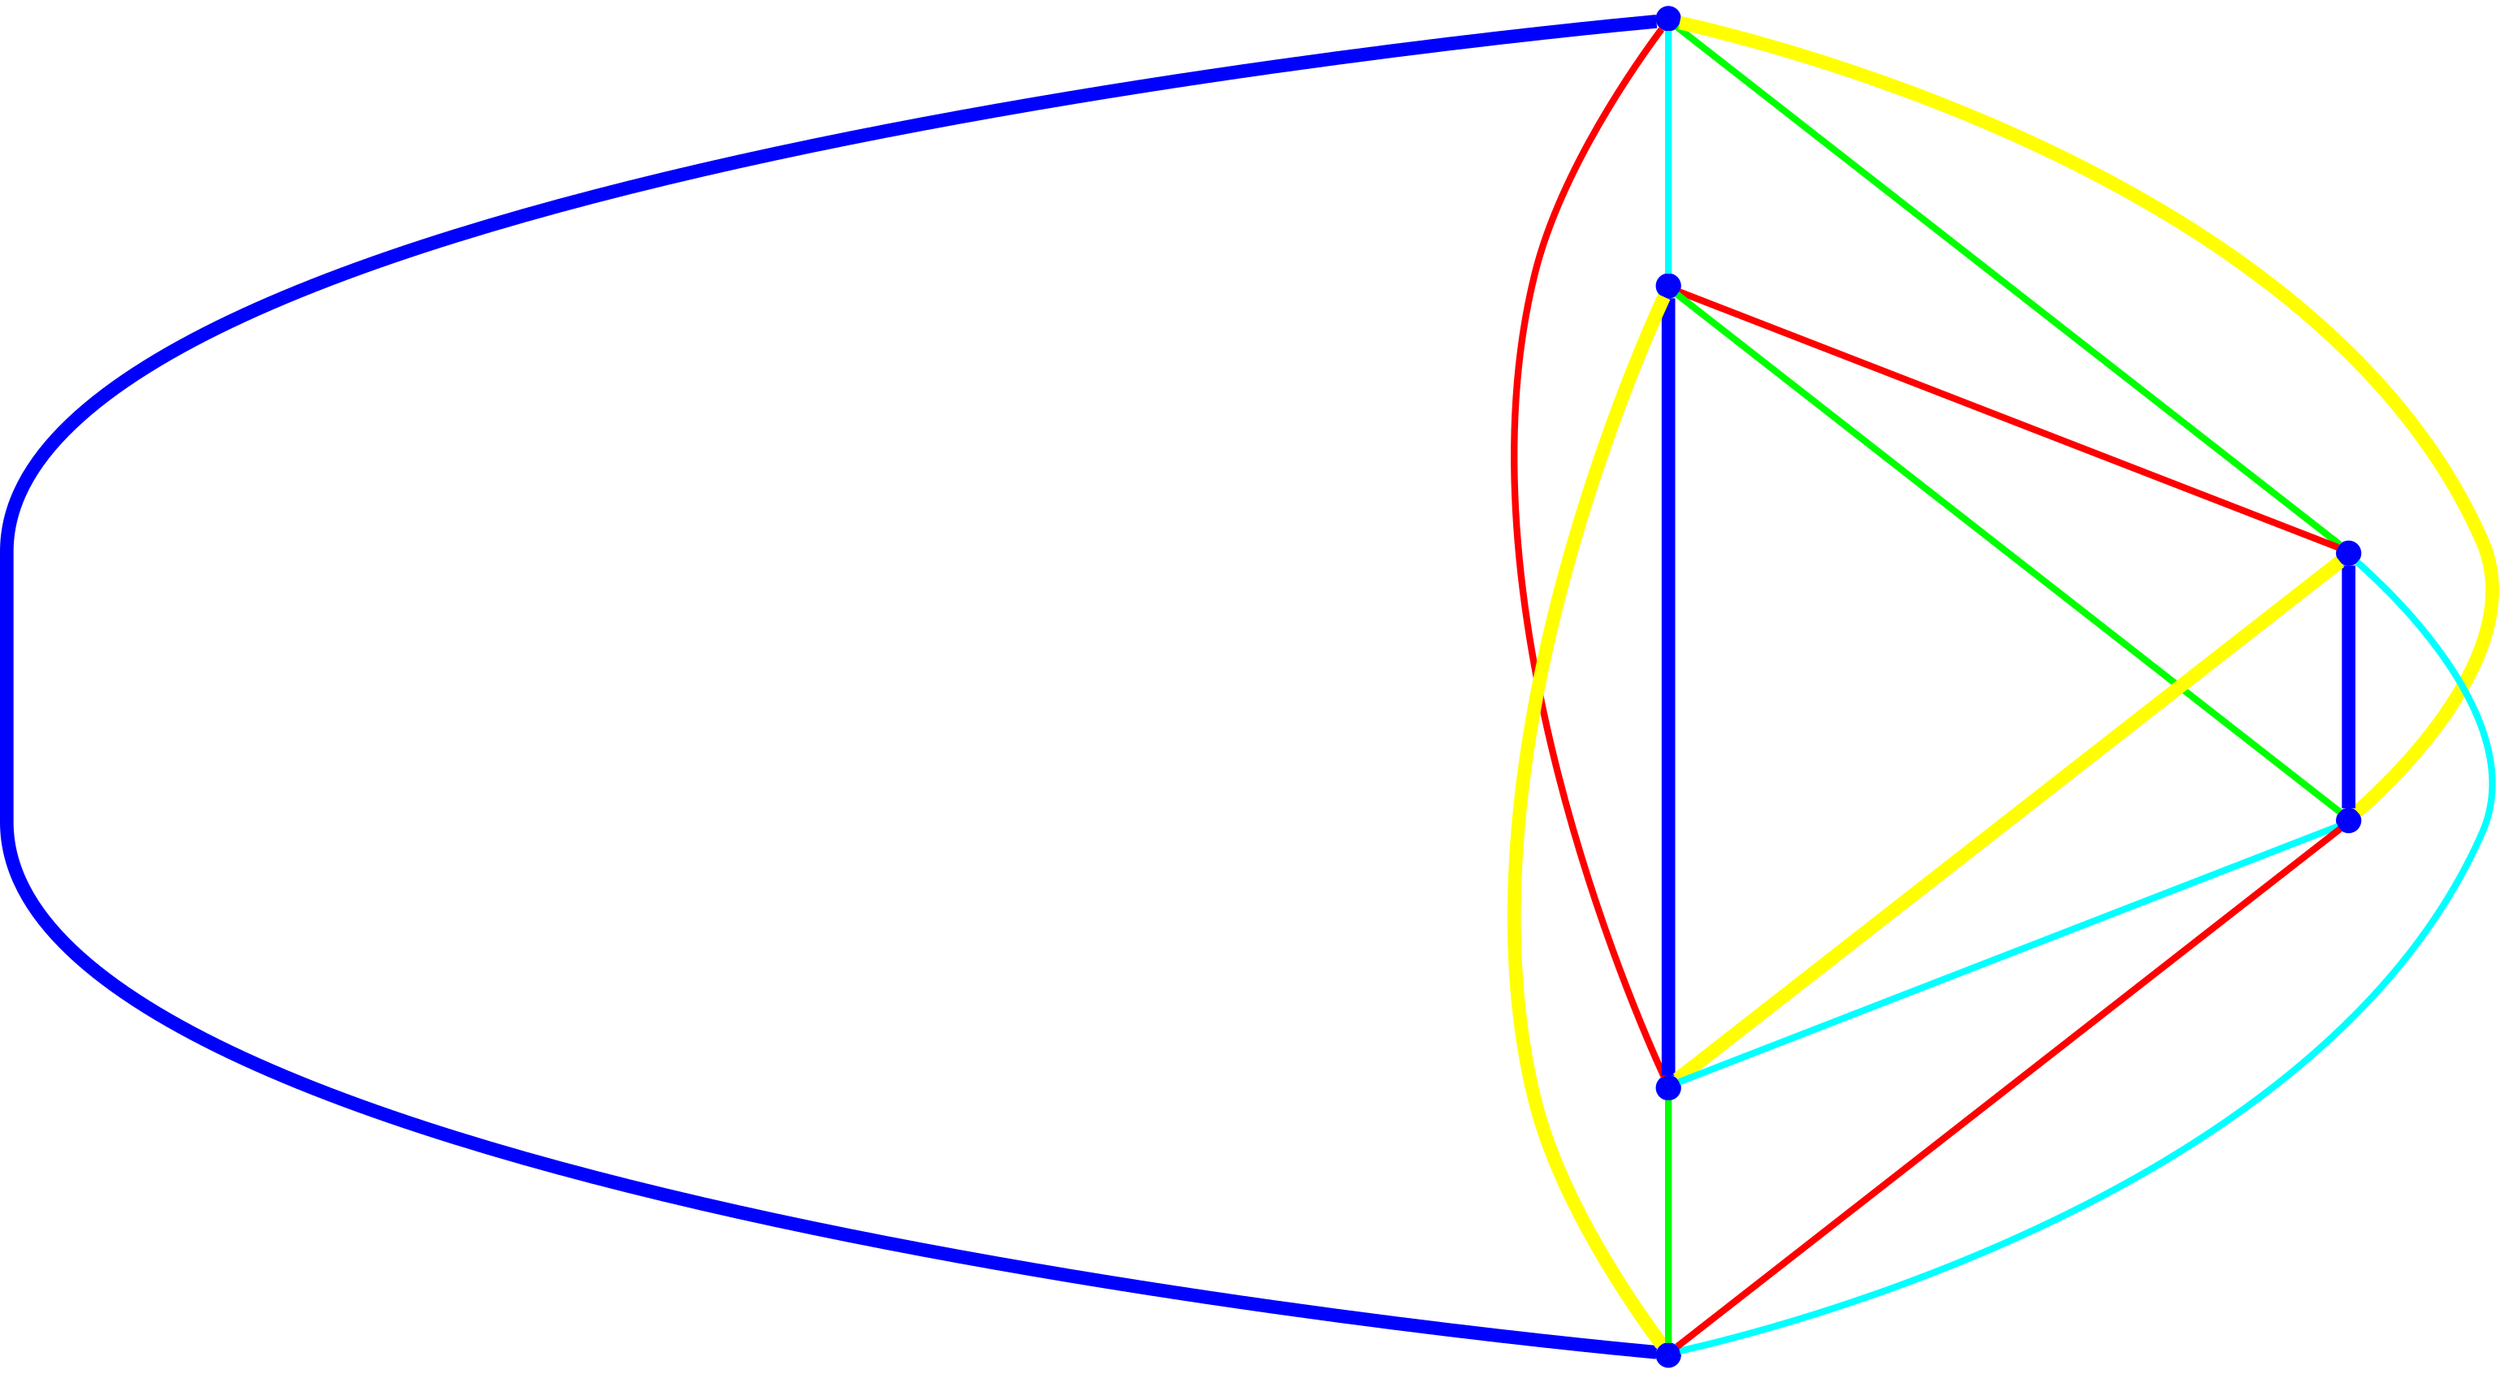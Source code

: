 graph {
ranksep=2
nodesep=2
node [label="" shape=circle style=filled fixedsize=true color=blue fillcolor=blue width=0.2];
"1" -- "2" [style="solid",penwidth="4",color="cyan"];
"1" -- "3" [style="solid",penwidth="4",color="green"];
"1" -- "4" [style="solid",penwidth="8",color="yellow"];
"1" -- "5" [style="solid",penwidth="4",color="red"];
"1" -- "6" [style="solid",penwidth="8",color="blue"];
"2" -- "3" [style="solid",penwidth="4",color="red"];
"2" -- "4" [style="solid",penwidth="4",color="green"];
"2" -- "5" [style="solid",penwidth="8",color="blue"];
"2" -- "6" [style="solid",penwidth="8",color="yellow"];
"3" -- "4" [style="solid",penwidth="8",color="blue"];
"3" -- "5" [style="solid",penwidth="8",color="yellow"];
"3" -- "6" [style="solid",penwidth="4",color="cyan"];
"4" -- "5" [style="solid",penwidth="4",color="cyan"];
"4" -- "6" [style="solid",penwidth="4",color="red"];
"5" -- "6" [style="solid",penwidth="4",color="green"];
}
